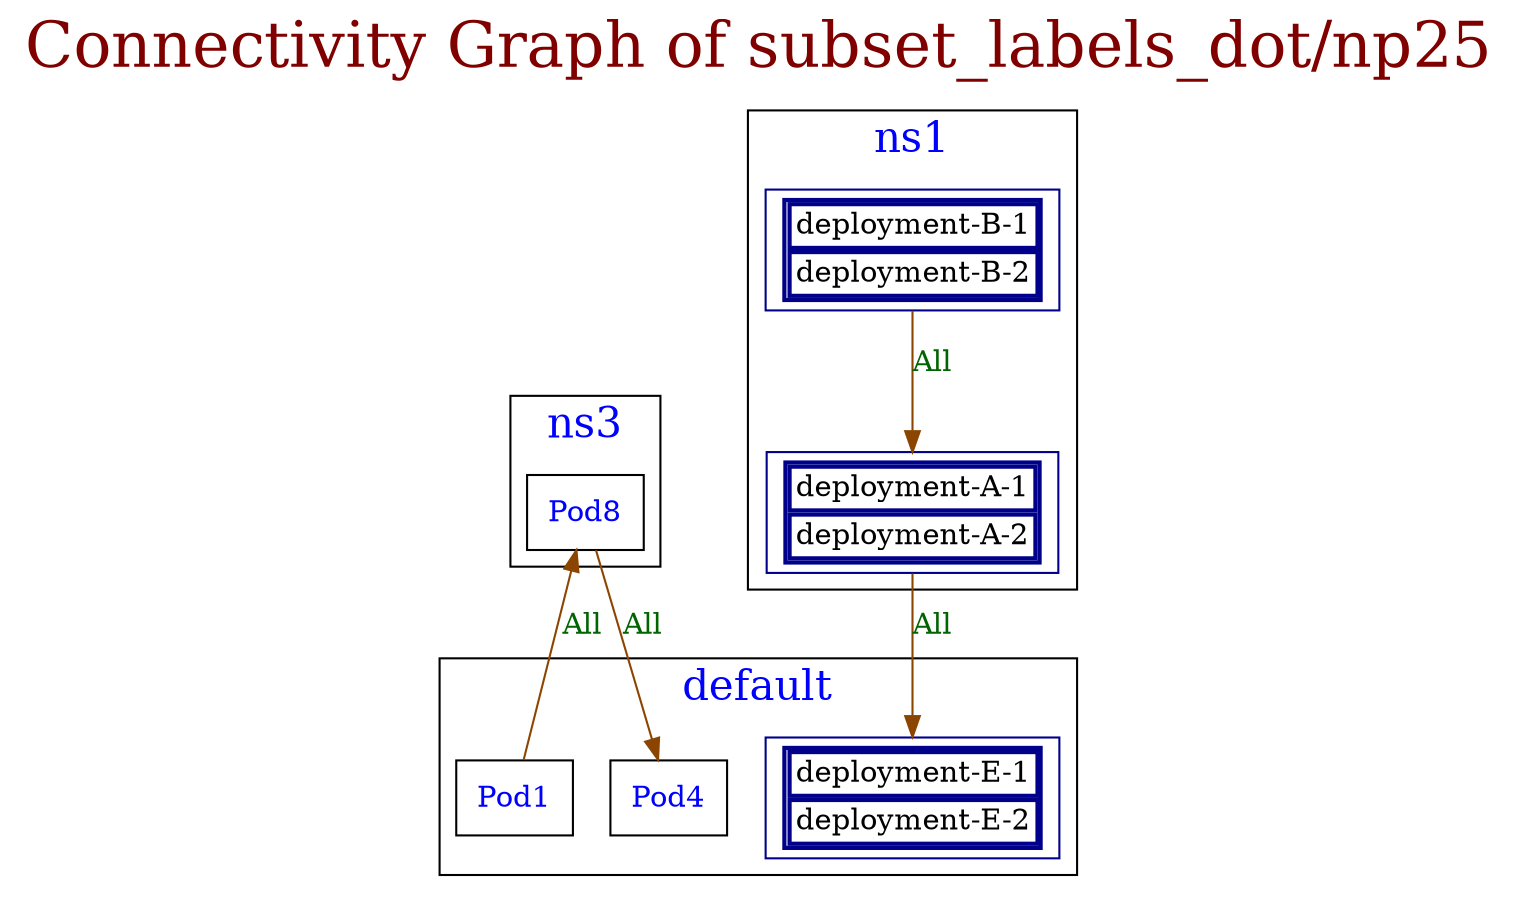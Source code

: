 // The Connectivity Graph of subset_labels_dot/np25
digraph {
	label="Connectivity Graph of subset_labels_dot/np25"	labelloc = "t"
	fontsize=30
	fontcolor=webmaroon
subgraph cluster_default_namespace{
	label="default"
	fontsize=20
	fontcolor=blue
	"default/Pod1" [label=<<table border="0" cellspacing="0"><tr><td>Pod1</td></tr></table>> shape=box fontcolor=blue]
	"default/Pod4" [label=<<table border="0" cellspacing="0"><tr><td>Pod4</td></tr></table>> shape=box fontcolor=blue]
	"default/deployment-E-1" [label=<<table border="2" cellspacing="0"><tr><td>deployment-E-1</td></tr><tr><td>deployment-E-2</td></tr></table>> shape=box color=darkblue]
}
subgraph cluster_ns1_namespace{
	label="ns1"
	fontsize=20
	fontcolor=blue
	"ns1/deployment-A-1" [label=<<table border="2" cellspacing="0"><tr><td>deployment-A-1</td></tr><tr><td>deployment-A-2</td></tr></table>> shape=box color=darkblue]
	"ns1/deployment-B-1" [label=<<table border="2" cellspacing="0"><tr><td>deployment-B-1</td></tr><tr><td>deployment-B-2</td></tr></table>> shape=box color=darkblue]
}
subgraph cluster_ns3_namespace{
	label="ns3"
	fontsize=20
	fontcolor=blue
	"ns3/Pod8" [label=<<table border="0" cellspacing="0"><tr><td>Pod8</td></tr></table>> shape=box fontcolor=blue]
}
	"default/Pod1" -> "ns3/Pod8"[label="All" color=darkorange4 fontcolor=darkgreen dir=both arrowhead=normal arrowtail=none]
	"ns1/deployment-A-1" -> "default/deployment-E-1"[label="All" color=darkorange4 fontcolor=darkgreen dir=both arrowhead=normal arrowtail=none]
	"ns1/deployment-B-1" -> "ns1/deployment-A-1"[label="All" color=darkorange4 fontcolor=darkgreen dir=both arrowhead=normal arrowtail=none]
	"ns3/Pod8" -> "default/Pod4"[label="All" color=darkorange4 fontcolor=darkgreen dir=both arrowhead=normal arrowtail=none]
}
